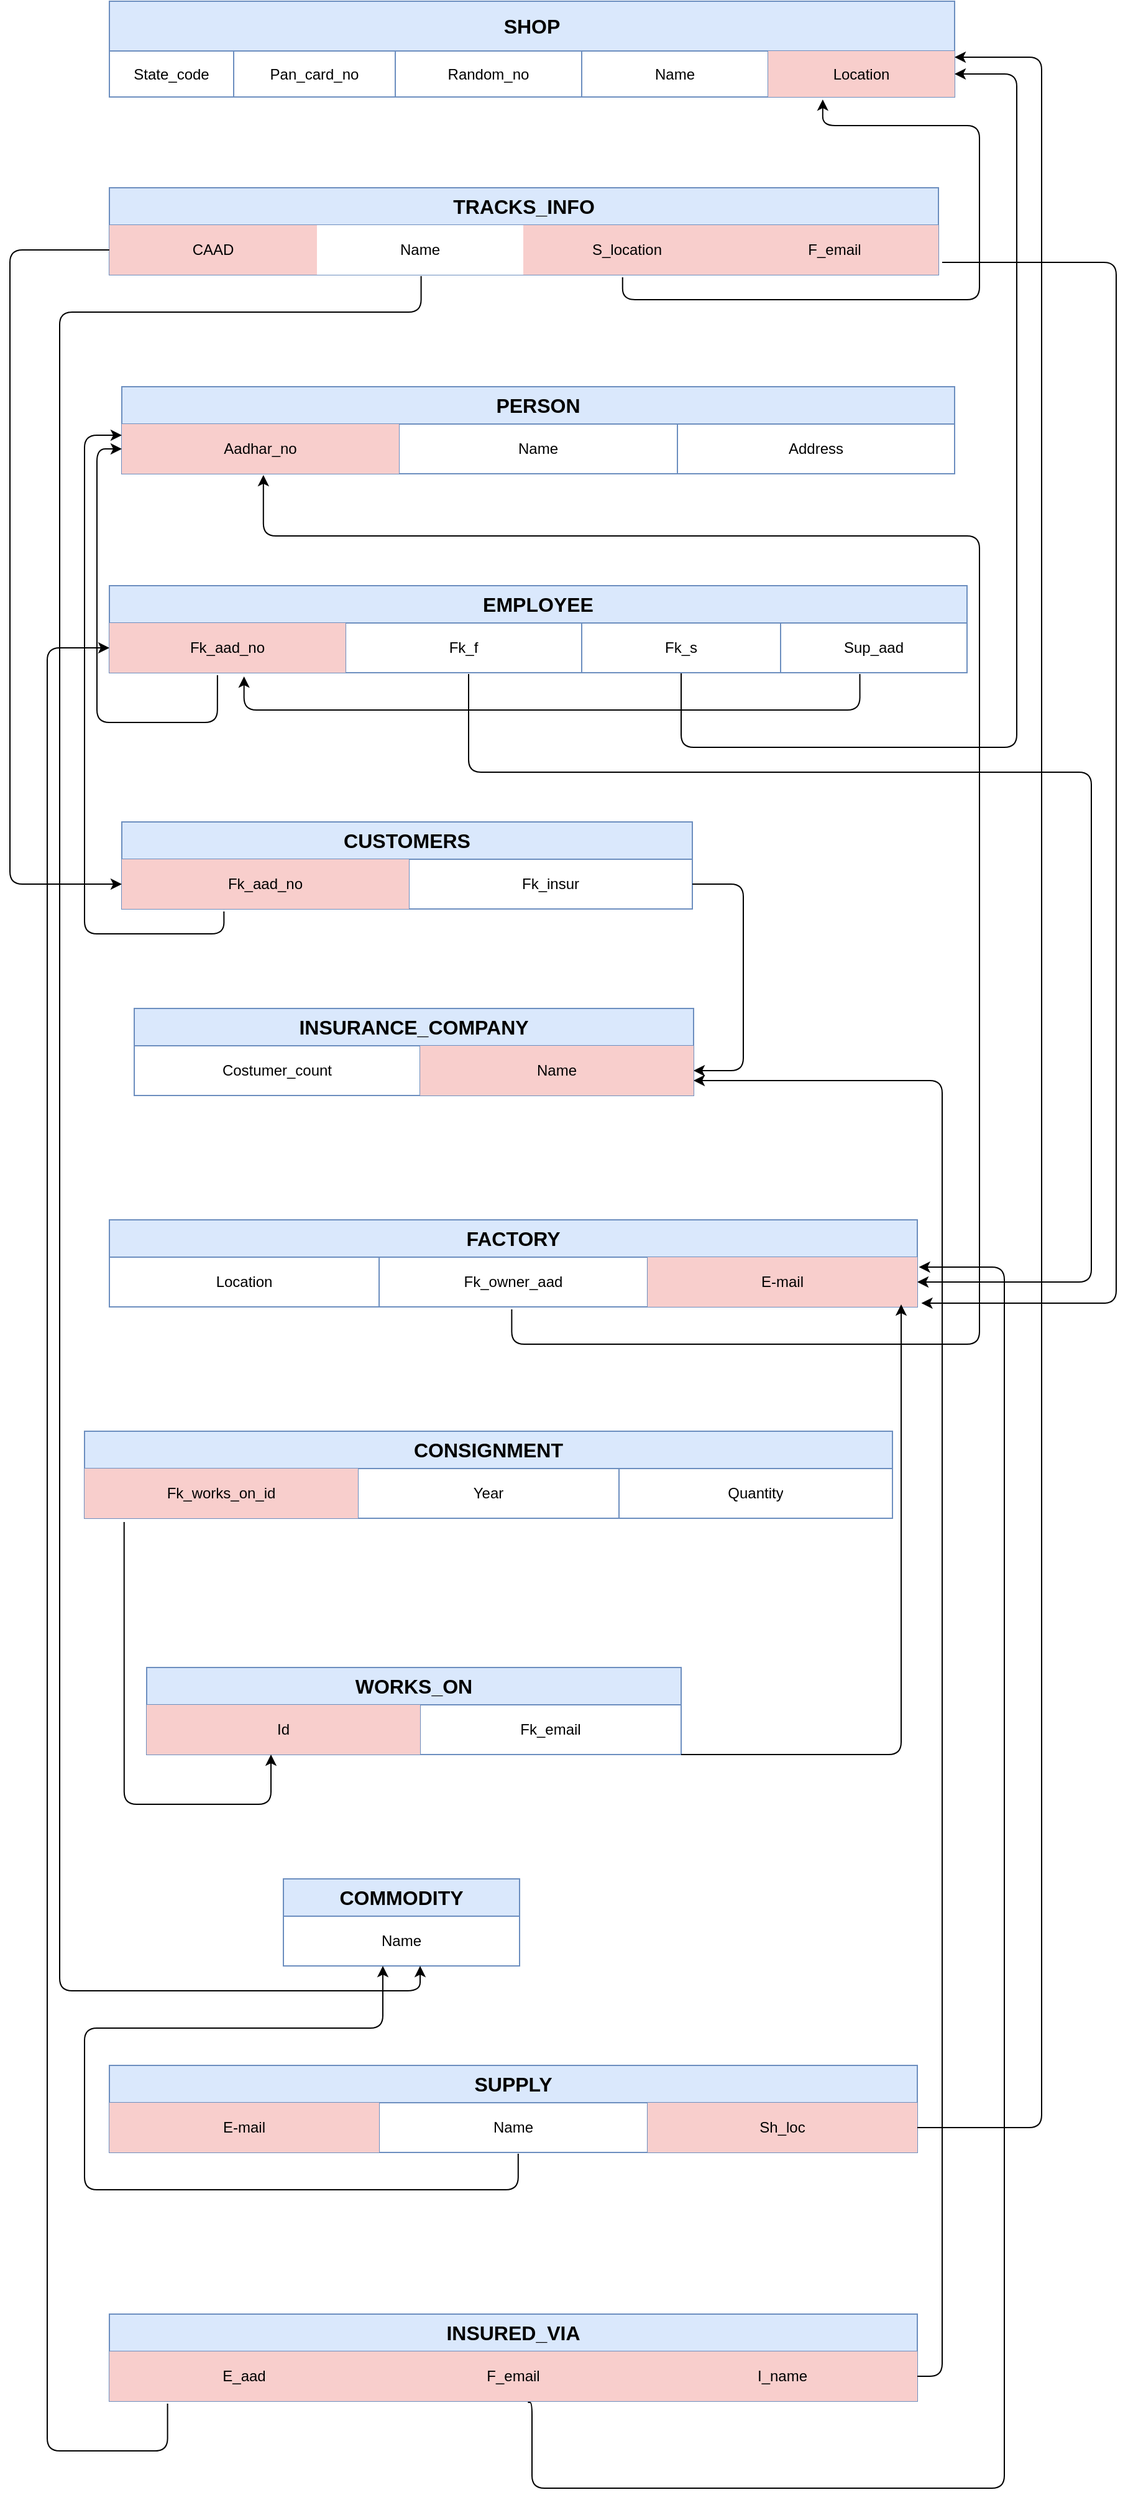 <mxfile version="13.7.2" type="github">
  <diagram id="4T8pWzmSjZRxrowc12v0" name="Page-1">
    <mxGraphModel dx="2572" dy="774" grid="1" gridSize="10" guides="0" tooltips="1" connect="1" arrows="1" fold="1" page="1" pageScale="1" pageWidth="1169" pageHeight="1654" math="0" shadow="0">
      <root>
        <mxCell id="0" />
        <mxCell id="1" parent="0" />
        <mxCell id="xrA6xBDfba17gvvvKiil-1" value="SHOP" style="shape=table;html=1;whiteSpace=wrap;startSize=40;container=1;collapsible=0;childLayout=tableLayout;fontStyle=1;align=center;fixedRows=0;fillColor=#dae8fc;strokeColor=#6c8ebf;fontSize=16;" parent="1" vertex="1">
          <mxGeometry x="30" y="30" width="680" height="77" as="geometry" />
        </mxCell>
        <mxCell id="xrA6xBDfba17gvvvKiil-2" value="" style="shape=partialRectangle;html=1;whiteSpace=wrap;collapsible=0;dropTarget=0;pointerEvents=0;fillColor=none;top=0;left=0;bottom=0;right=0;points=[[0,0.5],[1,0.5]];portConstraint=eastwest;fontSize=14;" parent="xrA6xBDfba17gvvvKiil-1" vertex="1">
          <mxGeometry y="40" width="680" height="37" as="geometry" />
        </mxCell>
        <mxCell id="xrA6xBDfba17gvvvKiil-3" value="State_code" style="shape=partialRectangle;html=1;whiteSpace=wrap;connectable=0;fillColor=none;top=0;left=0;bottom=0;right=0;overflow=hidden;fontSize=12;" parent="xrA6xBDfba17gvvvKiil-2" vertex="1">
          <mxGeometry width="100" height="37" as="geometry" />
        </mxCell>
        <mxCell id="xrA6xBDfba17gvvvKiil-4" value="Pan_card_no" style="shape=partialRectangle;html=1;whiteSpace=wrap;connectable=0;fillColor=none;top=0;left=0;bottom=0;right=0;overflow=hidden;" parent="xrA6xBDfba17gvvvKiil-2" vertex="1">
          <mxGeometry x="100" width="130" height="37" as="geometry" />
        </mxCell>
        <mxCell id="xrA6xBDfba17gvvvKiil-5" value="Random_no" style="shape=partialRectangle;html=1;whiteSpace=wrap;connectable=0;fillColor=none;top=0;left=0;bottom=0;right=0;overflow=hidden;" parent="xrA6xBDfba17gvvvKiil-2" vertex="1">
          <mxGeometry x="230" width="150" height="37" as="geometry" />
        </mxCell>
        <mxCell id="xrA6xBDfba17gvvvKiil-15" value="Name" style="shape=partialRectangle;html=1;whiteSpace=wrap;connectable=0;fillColor=none;top=0;left=0;bottom=0;right=0;overflow=hidden;" parent="xrA6xBDfba17gvvvKiil-2" vertex="1">
          <mxGeometry x="380" width="150" height="37" as="geometry" />
        </mxCell>
        <mxCell id="xrA6xBDfba17gvvvKiil-18" value="Location" style="shape=partialRectangle;html=1;whiteSpace=wrap;connectable=0;fillColor=#f8cecc;top=0;left=0;bottom=0;right=0;overflow=hidden;strokeColor=#b85450;" parent="xrA6xBDfba17gvvvKiil-2" vertex="1">
          <mxGeometry x="530" width="150" height="37" as="geometry" />
        </mxCell>
        <mxCell id="xrA6xBDfba17gvvvKiil-21" value="TRACKS_INFO" style="shape=table;html=1;whiteSpace=wrap;startSize=30;container=1;collapsible=0;childLayout=tableLayout;fontStyle=1;align=center;strokeColor=#6c8ebf;fillColor=#dae8fc;fontSize=16;" parent="1" vertex="1">
          <mxGeometry x="30" y="180" width="667" height="70" as="geometry" />
        </mxCell>
        <mxCell id="xrA6xBDfba17gvvvKiil-22" value="" style="shape=partialRectangle;html=1;whiteSpace=wrap;collapsible=0;dropTarget=0;pointerEvents=0;fillColor=none;top=0;left=0;bottom=0;right=0;points=[[0,0.5],[1,0.5]];portConstraint=eastwest;" parent="xrA6xBDfba17gvvvKiil-21" vertex="1">
          <mxGeometry y="30" width="667" height="40" as="geometry" />
        </mxCell>
        <mxCell id="xrA6xBDfba17gvvvKiil-23" value="CAAD" style="shape=partialRectangle;html=1;whiteSpace=wrap;connectable=0;fillColor=#f8cecc;top=0;left=0;bottom=0;right=0;overflow=hidden;strokeColor=#b85450;" parent="xrA6xBDfba17gvvvKiil-22" vertex="1">
          <mxGeometry width="167" height="40" as="geometry" />
        </mxCell>
        <mxCell id="xrA6xBDfba17gvvvKiil-24" value="Name" style="shape=partialRectangle;html=1;whiteSpace=wrap;connectable=0;top=0;left=0;bottom=0;right=0;overflow=hidden;" parent="xrA6xBDfba17gvvvKiil-22" vertex="1">
          <mxGeometry x="167" width="166" height="40" as="geometry" />
        </mxCell>
        <mxCell id="xrA6xBDfba17gvvvKiil-25" value="S_location" style="shape=partialRectangle;html=1;whiteSpace=wrap;connectable=0;fillColor=#f8cecc;top=0;left=0;bottom=0;right=0;overflow=hidden;strokeColor=#b85450;" parent="xrA6xBDfba17gvvvKiil-22" vertex="1">
          <mxGeometry x="333" width="167" height="40" as="geometry" />
        </mxCell>
        <mxCell id="xrA6xBDfba17gvvvKiil-34" value="F_email" style="shape=partialRectangle;html=1;whiteSpace=wrap;connectable=0;fillColor=#f8cecc;top=0;left=0;bottom=0;right=0;overflow=hidden;strokeColor=#b85450;" parent="xrA6xBDfba17gvvvKiil-22" vertex="1">
          <mxGeometry x="500" width="167" height="40" as="geometry" />
        </mxCell>
        <mxCell id="xrA6xBDfba17gvvvKiil-35" value="PERSON" style="shape=table;html=1;whiteSpace=wrap;startSize=30;container=1;collapsible=0;childLayout=tableLayout;fontStyle=1;align=center;strokeColor=#6c8ebf;fillColor=#dae8fc;fontSize=16;" parent="1" vertex="1">
          <mxGeometry x="40" y="340" width="670" height="70" as="geometry" />
        </mxCell>
        <mxCell id="xrA6xBDfba17gvvvKiil-36" value="" style="shape=partialRectangle;html=1;whiteSpace=wrap;collapsible=0;dropTarget=0;pointerEvents=0;fillColor=none;top=0;left=0;bottom=0;right=0;points=[[0,0.5],[1,0.5]];portConstraint=eastwest;" parent="xrA6xBDfba17gvvvKiil-35" vertex="1">
          <mxGeometry y="30" width="670" height="40" as="geometry" />
        </mxCell>
        <mxCell id="xrA6xBDfba17gvvvKiil-37" value="Aadhar_no" style="shape=partialRectangle;html=1;whiteSpace=wrap;connectable=0;fillColor=#f8cecc;top=0;left=0;bottom=0;right=0;overflow=hidden;strokeColor=#b85450;" parent="xrA6xBDfba17gvvvKiil-36" vertex="1">
          <mxGeometry width="223" height="40" as="geometry" />
        </mxCell>
        <mxCell id="xrA6xBDfba17gvvvKiil-38" value="Name" style="shape=partialRectangle;html=1;whiteSpace=wrap;connectable=0;fillColor=none;top=0;left=0;bottom=0;right=0;overflow=hidden;" parent="xrA6xBDfba17gvvvKiil-36" vertex="1">
          <mxGeometry x="223" width="224" height="40" as="geometry" />
        </mxCell>
        <mxCell id="xrA6xBDfba17gvvvKiil-39" value="Address" style="shape=partialRectangle;html=1;whiteSpace=wrap;connectable=0;fillColor=none;top=0;left=0;bottom=0;right=0;overflow=hidden;" parent="xrA6xBDfba17gvvvKiil-36" vertex="1">
          <mxGeometry x="447" width="223" height="40" as="geometry" />
        </mxCell>
        <mxCell id="xrA6xBDfba17gvvvKiil-75" value="CUSTOMERS" style="shape=table;html=1;whiteSpace=wrap;startSize=30;container=1;collapsible=0;childLayout=tableLayout;fontStyle=1;align=center;strokeColor=#6c8ebf;fillColor=#dae8fc;fontSize=16;" parent="1" vertex="1">
          <mxGeometry x="40" y="690" width="459" height="70" as="geometry" />
        </mxCell>
        <mxCell id="xrA6xBDfba17gvvvKiil-76" value="" style="shape=partialRectangle;html=1;whiteSpace=wrap;collapsible=0;dropTarget=0;pointerEvents=0;fillColor=none;top=0;left=0;bottom=0;right=0;points=[[0,0.5],[1,0.5]];portConstraint=eastwest;" parent="xrA6xBDfba17gvvvKiil-75" vertex="1">
          <mxGeometry y="30" width="459" height="40" as="geometry" />
        </mxCell>
        <mxCell id="xrA6xBDfba17gvvvKiil-77" value="Fk_aad_no" style="shape=partialRectangle;html=1;whiteSpace=wrap;connectable=0;fillColor=#f8cecc;top=0;left=0;bottom=0;right=0;overflow=hidden;strokeColor=#b85450;" parent="xrA6xBDfba17gvvvKiil-76" vertex="1">
          <mxGeometry width="231" height="40" as="geometry" />
        </mxCell>
        <mxCell id="xrA6xBDfba17gvvvKiil-78" value="Fk_insur" style="shape=partialRectangle;html=1;whiteSpace=wrap;connectable=0;fillColor=none;top=0;left=0;bottom=0;right=0;overflow=hidden;" parent="xrA6xBDfba17gvvvKiil-76" vertex="1">
          <mxGeometry x="231" width="228" height="40" as="geometry" />
        </mxCell>
        <mxCell id="xrA6xBDfba17gvvvKiil-88" value="INSURANCE_COMPANY" style="shape=table;html=1;whiteSpace=wrap;startSize=30;container=1;collapsible=0;childLayout=tableLayout;fontStyle=1;align=center;strokeColor=#6c8ebf;fillColor=#dae8fc;fontSize=16;" parent="1" vertex="1">
          <mxGeometry x="50" y="840" width="450" height="70" as="geometry" />
        </mxCell>
        <mxCell id="xrA6xBDfba17gvvvKiil-89" value="" style="shape=partialRectangle;html=1;whiteSpace=wrap;collapsible=0;dropTarget=0;pointerEvents=0;fillColor=none;top=0;left=0;bottom=0;right=0;points=[[0,0.5],[1,0.5]];portConstraint=eastwest;" parent="xrA6xBDfba17gvvvKiil-88" vertex="1">
          <mxGeometry y="30" width="450" height="40" as="geometry" />
        </mxCell>
        <mxCell id="xrA6xBDfba17gvvvKiil-90" value="Costumer_count" style="shape=partialRectangle;html=1;whiteSpace=wrap;connectable=0;fillColor=none;top=0;left=0;bottom=0;right=0;overflow=hidden;" parent="xrA6xBDfba17gvvvKiil-89" vertex="1">
          <mxGeometry width="230" height="40" as="geometry" />
        </mxCell>
        <mxCell id="xrA6xBDfba17gvvvKiil-91" value="Name" style="shape=partialRectangle;html=1;whiteSpace=wrap;connectable=0;fillColor=#f8cecc;top=0;left=0;bottom=0;right=0;overflow=hidden;strokeColor=#b85450;" parent="xrA6xBDfba17gvvvKiil-89" vertex="1">
          <mxGeometry x="230" width="220" height="40" as="geometry" />
        </mxCell>
        <mxCell id="xrA6xBDfba17gvvvKiil-174" value="" style="edgeStyle=segmentEdgeStyle;endArrow=classic;html=1;fontSize=16;exitX=0.619;exitY=1.05;exitDx=0;exitDy=0;exitPerimeter=0;entryX=0.844;entryY=1.054;entryDx=0;entryDy=0;entryPerimeter=0;" parent="1" source="xrA6xBDfba17gvvvKiil-22" target="xrA6xBDfba17gvvvKiil-2" edge="1">
          <mxGeometry width="50" height="50" relative="1" as="geometry">
            <mxPoint x="450" y="290" as="sourcePoint" />
            <mxPoint x="640" y="130" as="targetPoint" />
            <Array as="points">
              <mxPoint x="443" y="270" />
              <mxPoint x="730" y="270" />
              <mxPoint x="730" y="130" />
              <mxPoint x="604" y="130" />
            </Array>
          </mxGeometry>
        </mxCell>
        <mxCell id="xrA6xBDfba17gvvvKiil-175" value="" style="edgeStyle=segmentEdgeStyle;endArrow=classic;html=1;fontSize=16;entryX=1;entryY=0.5;entryDx=0;entryDy=0;" parent="1" source="xrA6xBDfba17gvvvKiil-49" target="xrA6xBDfba17gvvvKiil-2" edge="1">
          <mxGeometry width="50" height="50" relative="1" as="geometry">
            <mxPoint x="490" y="560" as="sourcePoint" />
            <mxPoint x="760" y="510" as="targetPoint" />
            <Array as="points">
              <mxPoint x="490" y="630" />
              <mxPoint x="760" y="630" />
              <mxPoint x="760" y="89" />
            </Array>
          </mxGeometry>
        </mxCell>
        <mxCell id="xrA6xBDfba17gvvvKiil-101" value="FACTORY" style="shape=table;html=1;whiteSpace=wrap;startSize=30;container=1;collapsible=0;childLayout=tableLayout;fontStyle=1;align=center;strokeColor=#6c8ebf;fillColor=#dae8fc;fontSize=16;" parent="1" vertex="1">
          <mxGeometry x="30" y="1010" width="650" height="70" as="geometry" />
        </mxCell>
        <mxCell id="xrA6xBDfba17gvvvKiil-102" value="" style="shape=partialRectangle;html=1;whiteSpace=wrap;collapsible=0;dropTarget=0;pointerEvents=0;fillColor=none;top=0;left=0;bottom=0;right=0;points=[[0,0.5],[1,0.5]];portConstraint=eastwest;" parent="xrA6xBDfba17gvvvKiil-101" vertex="1">
          <mxGeometry y="30" width="650" height="40" as="geometry" />
        </mxCell>
        <mxCell id="xrA6xBDfba17gvvvKiil-103" value="Location" style="shape=partialRectangle;html=1;whiteSpace=wrap;connectable=0;fillColor=none;top=0;left=0;bottom=0;right=0;overflow=hidden;" parent="xrA6xBDfba17gvvvKiil-102" vertex="1">
          <mxGeometry width="217" height="40" as="geometry" />
        </mxCell>
        <mxCell id="xrA6xBDfba17gvvvKiil-104" value="Fk_owner_aad" style="shape=partialRectangle;html=1;whiteSpace=wrap;connectable=0;fillColor=none;top=0;left=0;bottom=0;right=0;overflow=hidden;" parent="xrA6xBDfba17gvvvKiil-102" vertex="1">
          <mxGeometry x="217" width="216" height="40" as="geometry" />
        </mxCell>
        <mxCell id="xrA6xBDfba17gvvvKiil-105" value="E-mail" style="shape=partialRectangle;html=1;whiteSpace=wrap;connectable=0;fillColor=#f8cecc;top=0;left=0;bottom=0;right=0;overflow=hidden;strokeColor=#b85450;" parent="xrA6xBDfba17gvvvKiil-102" vertex="1">
          <mxGeometry x="433" width="217" height="40" as="geometry" />
        </mxCell>
        <mxCell id="xrA6xBDfba17gvvvKiil-48" value="EMPLOYEE" style="shape=table;html=1;whiteSpace=wrap;startSize=30;container=1;collapsible=0;childLayout=tableLayout;fontStyle=1;align=center;strokeColor=#6c8ebf;fillColor=#dae8fc;fontSize=16;" parent="1" vertex="1">
          <mxGeometry x="30" y="500" width="690" height="70" as="geometry" />
        </mxCell>
        <mxCell id="xrA6xBDfba17gvvvKiil-49" value="" style="shape=partialRectangle;html=1;whiteSpace=wrap;collapsible=0;dropTarget=0;pointerEvents=0;fillColor=none;top=0;left=0;bottom=0;right=0;points=[[0,0.5],[1,0.5]];portConstraint=eastwest;" parent="xrA6xBDfba17gvvvKiil-48" vertex="1">
          <mxGeometry y="30" width="690" height="40" as="geometry" />
        </mxCell>
        <mxCell id="xrA6xBDfba17gvvvKiil-50" value="Fk_aad_no" style="shape=partialRectangle;html=1;whiteSpace=wrap;connectable=0;fillColor=#f8cecc;top=0;left=0;bottom=0;right=0;overflow=hidden;strokeColor=#b85450;" parent="xrA6xBDfba17gvvvKiil-49" vertex="1">
          <mxGeometry width="190" height="40" as="geometry" />
        </mxCell>
        <mxCell id="xrA6xBDfba17gvvvKiil-51" value="Fk_f" style="shape=partialRectangle;html=1;whiteSpace=wrap;connectable=0;fillColor=none;top=0;left=0;bottom=0;right=0;overflow=hidden;" parent="xrA6xBDfba17gvvvKiil-49" vertex="1">
          <mxGeometry x="190" width="190" height="40" as="geometry" />
        </mxCell>
        <mxCell id="xrA6xBDfba17gvvvKiil-52" value="Fk_s" style="shape=partialRectangle;html=1;whiteSpace=wrap;connectable=0;fillColor=none;top=0;left=0;bottom=0;right=0;overflow=hidden;" parent="xrA6xBDfba17gvvvKiil-49" vertex="1">
          <mxGeometry x="380" width="160" height="40" as="geometry" />
        </mxCell>
        <mxCell id="xrA6xBDfba17gvvvKiil-61" value="Sup_aad" style="shape=partialRectangle;html=1;whiteSpace=wrap;connectable=0;fillColor=none;top=0;left=0;bottom=0;right=0;overflow=hidden;" parent="xrA6xBDfba17gvvvKiil-49" vertex="1">
          <mxGeometry x="540" width="150" height="40" as="geometry" />
        </mxCell>
        <mxCell id="xrA6xBDfba17gvvvKiil-180" value="" style="edgeStyle=segmentEdgeStyle;endArrow=classic;html=1;fontSize=16;exitX=0.875;exitY=1.025;exitDx=0;exitDy=0;exitPerimeter=0;entryX=0.157;entryY=1.075;entryDx=0;entryDy=0;entryPerimeter=0;" parent="xrA6xBDfba17gvvvKiil-48" source="xrA6xBDfba17gvvvKiil-49" target="xrA6xBDfba17gvvvKiil-49" edge="1">
          <mxGeometry width="50" height="50" relative="1" as="geometry">
            <mxPoint x="600" y="120" as="sourcePoint" />
            <mxPoint x="110" y="80" as="targetPoint" />
            <Array as="points">
              <mxPoint x="380" y="100" />
              <mxPoint x="604" y="100" />
            </Array>
          </mxGeometry>
        </mxCell>
        <mxCell id="xrA6xBDfba17gvvvKiil-166" value="INSURED_VIA" style="shape=table;html=1;whiteSpace=wrap;startSize=30;container=1;collapsible=0;childLayout=tableLayout;fontStyle=1;align=center;strokeColor=#6c8ebf;fillColor=#dae8fc;fontSize=16;" parent="1" vertex="1">
          <mxGeometry x="30" y="1890" width="650" height="70" as="geometry" />
        </mxCell>
        <mxCell id="xrA6xBDfba17gvvvKiil-167" value="" style="shape=partialRectangle;html=1;whiteSpace=wrap;collapsible=0;dropTarget=0;pointerEvents=0;fillColor=none;top=0;left=0;bottom=0;right=0;points=[[0,0.5],[1,0.5]];portConstraint=eastwest;" parent="xrA6xBDfba17gvvvKiil-166" vertex="1">
          <mxGeometry y="30" width="650" height="40" as="geometry" />
        </mxCell>
        <mxCell id="xrA6xBDfba17gvvvKiil-168" value="E_aad" style="shape=partialRectangle;html=1;whiteSpace=wrap;connectable=0;fillColor=#f8cecc;top=0;left=0;bottom=0;right=0;overflow=hidden;strokeColor=#b85450;" parent="xrA6xBDfba17gvvvKiil-167" vertex="1">
          <mxGeometry width="217" height="40" as="geometry" />
        </mxCell>
        <mxCell id="xrA6xBDfba17gvvvKiil-169" value="F_email" style="shape=partialRectangle;html=1;whiteSpace=wrap;connectable=0;fillColor=#f8cecc;top=0;left=0;bottom=0;right=0;overflow=hidden;strokeColor=#b85450;" parent="xrA6xBDfba17gvvvKiil-167" vertex="1">
          <mxGeometry x="217" width="216" height="40" as="geometry" />
        </mxCell>
        <mxCell id="xrA6xBDfba17gvvvKiil-170" value="I_name" style="shape=partialRectangle;html=1;whiteSpace=wrap;connectable=0;fillColor=#f8cecc;top=0;left=0;bottom=0;right=0;overflow=hidden;strokeColor=#b85450;" parent="xrA6xBDfba17gvvvKiil-167" vertex="1">
          <mxGeometry x="433" width="217" height="40" as="geometry" />
        </mxCell>
        <mxCell id="xrA6xBDfba17gvvvKiil-153" value="SUPPLY" style="shape=table;html=1;whiteSpace=wrap;startSize=30;container=1;collapsible=0;childLayout=tableLayout;fontStyle=1;align=center;strokeColor=#6c8ebf;fillColor=#dae8fc;fontSize=16;" parent="1" vertex="1">
          <mxGeometry x="30" y="1690" width="650" height="70" as="geometry" />
        </mxCell>
        <mxCell id="xrA6xBDfba17gvvvKiil-154" value="" style="shape=partialRectangle;html=1;whiteSpace=wrap;collapsible=0;dropTarget=0;pointerEvents=0;fillColor=none;top=0;left=0;bottom=0;right=0;points=[[0,0.5],[1,0.5]];portConstraint=eastwest;" parent="xrA6xBDfba17gvvvKiil-153" vertex="1">
          <mxGeometry y="30" width="650" height="40" as="geometry" />
        </mxCell>
        <mxCell id="xrA6xBDfba17gvvvKiil-155" value="E-mail" style="shape=partialRectangle;html=1;whiteSpace=wrap;connectable=0;fillColor=#f8cecc;top=0;left=0;bottom=0;right=0;overflow=hidden;strokeColor=#b85450;" parent="xrA6xBDfba17gvvvKiil-154" vertex="1">
          <mxGeometry width="217" height="40" as="geometry" />
        </mxCell>
        <mxCell id="xrA6xBDfba17gvvvKiil-156" value="Name" style="shape=partialRectangle;html=1;whiteSpace=wrap;connectable=0;fillColor=none;top=0;left=0;bottom=0;right=0;overflow=hidden;" parent="xrA6xBDfba17gvvvKiil-154" vertex="1">
          <mxGeometry x="217" width="216" height="40" as="geometry" />
        </mxCell>
        <mxCell id="xrA6xBDfba17gvvvKiil-157" value="Sh_loc" style="shape=partialRectangle;html=1;whiteSpace=wrap;connectable=0;fillColor=#f8cecc;top=0;left=0;bottom=0;right=0;overflow=hidden;strokeColor=#b85450;" parent="xrA6xBDfba17gvvvKiil-154" vertex="1">
          <mxGeometry x="433" width="217" height="40" as="geometry" />
        </mxCell>
        <mxCell id="xrA6xBDfba17gvvvKiil-114" value="CONSIGNMENT" style="shape=table;html=1;whiteSpace=wrap;startSize=30;container=1;collapsible=0;childLayout=tableLayout;fontStyle=1;align=center;strokeColor=#6c8ebf;fillColor=#dae8fc;fontSize=16;" parent="1" vertex="1">
          <mxGeometry x="10" y="1180" width="650" height="70" as="geometry" />
        </mxCell>
        <mxCell id="xrA6xBDfba17gvvvKiil-119" value="" style="shape=partialRectangle;html=1;whiteSpace=wrap;collapsible=0;dropTarget=0;pointerEvents=0;fillColor=none;top=0;left=0;bottom=0;right=0;points=[[0,0.5],[1,0.5]];portConstraint=eastwest;" parent="xrA6xBDfba17gvvvKiil-114" vertex="1">
          <mxGeometry y="30" width="650" height="40" as="geometry" />
        </mxCell>
        <mxCell id="xrA6xBDfba17gvvvKiil-120" value="Fk_works_on_id" style="shape=partialRectangle;html=1;whiteSpace=wrap;connectable=0;fillColor=#f8cecc;top=0;left=0;bottom=0;right=0;overflow=hidden;strokeColor=#b85450;" parent="xrA6xBDfba17gvvvKiil-119" vertex="1">
          <mxGeometry width="220" height="40" as="geometry" />
        </mxCell>
        <mxCell id="xrA6xBDfba17gvvvKiil-121" value="Year" style="shape=partialRectangle;html=1;whiteSpace=wrap;connectable=0;fillColor=none;top=0;left=0;bottom=0;right=0;overflow=hidden;" parent="xrA6xBDfba17gvvvKiil-119" vertex="1">
          <mxGeometry x="220" width="210" height="40" as="geometry" />
        </mxCell>
        <mxCell id="xrA6xBDfba17gvvvKiil-122" value="Quantity" style="shape=partialRectangle;html=1;whiteSpace=wrap;connectable=0;fillColor=none;top=0;left=0;bottom=0;right=0;overflow=hidden;" parent="xrA6xBDfba17gvvvKiil-119" vertex="1">
          <mxGeometry x="430" width="220" height="40" as="geometry" />
        </mxCell>
        <mxCell id="xrA6xBDfba17gvvvKiil-127" value="WORKS_ON" style="shape=table;html=1;whiteSpace=wrap;startSize=30;container=1;collapsible=0;childLayout=tableLayout;fontStyle=1;align=center;strokeColor=#6c8ebf;fillColor=#dae8fc;fontSize=16;" parent="1" vertex="1">
          <mxGeometry x="60" y="1370" width="430" height="70" as="geometry" />
        </mxCell>
        <mxCell id="xrA6xBDfba17gvvvKiil-128" value="" style="shape=partialRectangle;html=1;whiteSpace=wrap;collapsible=0;dropTarget=0;pointerEvents=0;fillColor=none;top=0;left=0;bottom=0;right=0;points=[[0,0.5],[1,0.5]];portConstraint=eastwest;" parent="xrA6xBDfba17gvvvKiil-127" vertex="1">
          <mxGeometry y="30" width="430" height="40" as="geometry" />
        </mxCell>
        <mxCell id="xrA6xBDfba17gvvvKiil-129" value="Id" style="shape=partialRectangle;html=1;whiteSpace=wrap;connectable=0;fillColor=#f8cecc;top=0;left=0;bottom=0;right=0;overflow=hidden;strokeColor=#b85450;" parent="xrA6xBDfba17gvvvKiil-128" vertex="1">
          <mxGeometry width="220" height="40" as="geometry" />
        </mxCell>
        <mxCell id="xrA6xBDfba17gvvvKiil-130" value="Fk_email" style="shape=partialRectangle;html=1;whiteSpace=wrap;connectable=0;fillColor=none;top=0;left=0;bottom=0;right=0;overflow=hidden;" parent="xrA6xBDfba17gvvvKiil-128" vertex="1">
          <mxGeometry x="220" width="210" height="40" as="geometry" />
        </mxCell>
        <mxCell id="xrA6xBDfba17gvvvKiil-140" value="COMMODITY" style="shape=table;html=1;whiteSpace=wrap;startSize=30;container=1;collapsible=0;childLayout=tableLayout;fontStyle=1;align=center;strokeColor=#6c8ebf;fillColor=#dae8fc;fontSize=16;" parent="1" vertex="1">
          <mxGeometry x="170" y="1540" width="190" height="70" as="geometry" />
        </mxCell>
        <mxCell id="xrA6xBDfba17gvvvKiil-141" value="" style="shape=partialRectangle;html=1;whiteSpace=wrap;collapsible=0;dropTarget=0;pointerEvents=0;fillColor=none;top=0;left=0;bottom=0;right=0;points=[[0,0.5],[1,0.5]];portConstraint=eastwest;" parent="xrA6xBDfba17gvvvKiil-140" vertex="1">
          <mxGeometry y="30" width="190" height="40" as="geometry" />
        </mxCell>
        <mxCell id="xrA6xBDfba17gvvvKiil-142" value="Name" style="shape=partialRectangle;html=1;whiteSpace=wrap;connectable=0;fillColor=none;top=0;left=0;bottom=0;right=0;overflow=hidden;" parent="xrA6xBDfba17gvvvKiil-141" vertex="1">
          <mxGeometry width="190" height="40" as="geometry" />
        </mxCell>
        <mxCell id="xrA6xBDfba17gvvvKiil-176" value="" style="edgeStyle=segmentEdgeStyle;endArrow=classic;html=1;fontSize=16;exitX=1;exitY=0.5;exitDx=0;exitDy=0;entryX=1;entryY=0.135;entryDx=0;entryDy=0;entryPerimeter=0;" parent="1" source="xrA6xBDfba17gvvvKiil-154" target="xrA6xBDfba17gvvvKiil-2" edge="1">
          <mxGeometry width="50" height="50" relative="1" as="geometry">
            <mxPoint x="690" y="1750" as="sourcePoint" />
            <mxPoint x="780" y="78" as="targetPoint" />
            <Array as="points">
              <mxPoint x="780" y="1740" />
              <mxPoint x="780" y="75" />
            </Array>
          </mxGeometry>
        </mxCell>
        <mxCell id="xrA6xBDfba17gvvvKiil-177" value="" style="edgeStyle=segmentEdgeStyle;endArrow=classic;html=1;fontSize=16;exitX=0.126;exitY=1.05;exitDx=0;exitDy=0;exitPerimeter=0;entryX=0;entryY=0.5;entryDx=0;entryDy=0;" parent="1" source="xrA6xBDfba17gvvvKiil-49" target="xrA6xBDfba17gvvvKiil-36" edge="1">
          <mxGeometry width="50" height="50" relative="1" as="geometry">
            <mxPoint x="120" y="610" as="sourcePoint" />
            <mxPoint x="20" y="390" as="targetPoint" />
            <Array as="points">
              <mxPoint x="117" y="610" />
              <mxPoint x="20" y="610" />
              <mxPoint x="20" y="390" />
            </Array>
          </mxGeometry>
        </mxCell>
        <mxCell id="xrA6xBDfba17gvvvKiil-178" value="" style="edgeStyle=segmentEdgeStyle;endArrow=classic;html=1;fontSize=16;exitX=0.179;exitY=1.05;exitDx=0;exitDy=0;exitPerimeter=0;entryX=0;entryY=0.225;entryDx=0;entryDy=0;entryPerimeter=0;" parent="1" source="xrA6xBDfba17gvvvKiil-76" target="xrA6xBDfba17gvvvKiil-36" edge="1">
          <mxGeometry width="50" height="50" relative="1" as="geometry">
            <mxPoint x="120" y="820" as="sourcePoint" />
            <mxPoint x="10" y="380" as="targetPoint" />
            <Array as="points">
              <mxPoint x="122" y="780" />
              <mxPoint x="10" y="780" />
              <mxPoint x="10" y="379" />
            </Array>
          </mxGeometry>
        </mxCell>
        <mxCell id="xrA6xBDfba17gvvvKiil-179" value="" style="edgeStyle=segmentEdgeStyle;endArrow=classic;html=1;fontSize=16;exitX=0.498;exitY=1.05;exitDx=0;exitDy=0;exitPerimeter=0;entryX=0.17;entryY=1.025;entryDx=0;entryDy=0;entryPerimeter=0;" parent="1" source="xrA6xBDfba17gvvvKiil-102" target="xrA6xBDfba17gvvvKiil-36" edge="1">
          <mxGeometry width="50" height="50" relative="1" as="geometry">
            <mxPoint x="360" y="1150" as="sourcePoint" />
            <mxPoint x="150" y="460" as="targetPoint" />
            <Array as="points">
              <mxPoint x="354" y="1110" />
              <mxPoint x="730" y="1110" />
              <mxPoint x="730" y="460" />
              <mxPoint x="154" y="460" />
            </Array>
          </mxGeometry>
        </mxCell>
        <mxCell id="xrA6xBDfba17gvvvKiil-181" value="" style="edgeStyle=segmentEdgeStyle;endArrow=classic;html=1;fontSize=16;exitX=0.072;exitY=1.05;exitDx=0;exitDy=0;exitPerimeter=0;entryX=0;entryY=0.5;entryDx=0;entryDy=0;" parent="1" source="xrA6xBDfba17gvvvKiil-167" target="xrA6xBDfba17gvvvKiil-49" edge="1">
          <mxGeometry width="50" height="50" relative="1" as="geometry">
            <mxPoint x="70" y="2020" as="sourcePoint" />
            <mxPoint x="-20" y="540" as="targetPoint" />
            <Array as="points">
              <mxPoint x="77" y="2000" />
              <mxPoint x="-20" y="2000" />
              <mxPoint x="-20" y="550" />
            </Array>
          </mxGeometry>
        </mxCell>
        <mxCell id="xrA6xBDfba17gvvvKiil-182" value="" style="edgeStyle=segmentEdgeStyle;endArrow=classic;html=1;fontSize=16;exitX=0;exitY=0.5;exitDx=0;exitDy=0;entryX=0;entryY=0.5;entryDx=0;entryDy=0;" parent="1" source="xrA6xBDfba17gvvvKiil-22" target="xrA6xBDfba17gvvvKiil-76" edge="1">
          <mxGeometry width="50" height="50" relative="1" as="geometry">
            <mxPoint x="-40" y="230" as="sourcePoint" />
            <mxPoint x="-50" y="748" as="targetPoint" />
            <Array as="points">
              <mxPoint x="-50" y="230" />
              <mxPoint x="-50" y="740" />
            </Array>
          </mxGeometry>
        </mxCell>
        <mxCell id="xrA6xBDfba17gvvvKiil-183" value="" style="edgeStyle=segmentEdgeStyle;endArrow=classic;html=1;fontSize=16;exitX=1;exitY=0.5;exitDx=0;exitDy=0;entryX=1;entryY=0.5;entryDx=0;entryDy=0;" parent="1" source="xrA6xBDfba17gvvvKiil-76" target="xrA6xBDfba17gvvvKiil-89" edge="1">
          <mxGeometry width="50" height="50" relative="1" as="geometry">
            <mxPoint x="530" y="790" as="sourcePoint" />
            <mxPoint x="540" y="900" as="targetPoint" />
            <Array as="points">
              <mxPoint x="540" y="740" />
              <mxPoint x="540" y="890" />
            </Array>
          </mxGeometry>
        </mxCell>
        <mxCell id="xrA6xBDfba17gvvvKiil-184" value="" style="edgeStyle=segmentEdgeStyle;endArrow=classic;html=1;fontSize=16;exitX=1;exitY=0.5;exitDx=0;exitDy=0;" parent="1" source="xrA6xBDfba17gvvvKiil-167" edge="1">
          <mxGeometry width="50" height="50" relative="1" as="geometry">
            <mxPoint x="700" y="1970" as="sourcePoint" />
            <mxPoint x="500" y="898" as="targetPoint" />
            <Array as="points">
              <mxPoint x="700" y="1940" />
              <mxPoint x="700" y="898" />
            </Array>
          </mxGeometry>
        </mxCell>
        <mxCell id="spciMXDjS0xDdZCrkoL5-3" value="" style="edgeStyle=segmentEdgeStyle;endArrow=classic;html=1;" edge="1" parent="1" target="xrA6xBDfba17gvvvKiil-102">
          <mxGeometry width="50" height="50" relative="1" as="geometry">
            <mxPoint x="319" y="571" as="sourcePoint" />
            <mxPoint x="820" y="900" as="targetPoint" />
            <Array as="points">
              <mxPoint x="319" y="650" />
              <mxPoint x="820" y="650" />
              <mxPoint x="820" y="1060" />
            </Array>
          </mxGeometry>
        </mxCell>
        <mxCell id="spciMXDjS0xDdZCrkoL5-4" value="" style="edgeStyle=segmentEdgeStyle;endArrow=classic;html=1;entryX=1.005;entryY=0.925;entryDx=0;entryDy=0;entryPerimeter=0;" edge="1" parent="1" target="xrA6xBDfba17gvvvKiil-102">
          <mxGeometry width="50" height="50" relative="1" as="geometry">
            <mxPoint x="700" y="240" as="sourcePoint" />
            <mxPoint x="840" y="1080" as="targetPoint" />
            <Array as="points">
              <mxPoint x="840" y="240" />
              <mxPoint x="840" y="1077" />
            </Array>
          </mxGeometry>
        </mxCell>
        <mxCell id="spciMXDjS0xDdZCrkoL5-5" value="" style="edgeStyle=segmentEdgeStyle;endArrow=classic;html=1;entryX=0.98;entryY=0.95;entryDx=0;entryDy=0;entryPerimeter=0;" edge="1" parent="1" target="xrA6xBDfba17gvvvKiil-102">
          <mxGeometry width="50" height="50" relative="1" as="geometry">
            <mxPoint x="490" y="1440" as="sourcePoint" />
            <mxPoint x="540" y="1390" as="targetPoint" />
          </mxGeometry>
        </mxCell>
        <mxCell id="spciMXDjS0xDdZCrkoL5-6" value="" style="edgeStyle=segmentEdgeStyle;endArrow=classic;html=1;exitX=0.518;exitY=1.025;exitDx=0;exitDy=0;exitPerimeter=0;entryX=1.002;entryY=0.2;entryDx=0;entryDy=0;entryPerimeter=0;" edge="1" parent="1" source="xrA6xBDfba17gvvvKiil-167" target="xrA6xBDfba17gvvvKiil-102">
          <mxGeometry width="50" height="50" relative="1" as="geometry">
            <mxPoint x="370" y="2010" as="sourcePoint" />
            <mxPoint x="750" y="1048" as="targetPoint" />
            <Array as="points">
              <mxPoint x="370" y="1961" />
              <mxPoint x="370" y="2030" />
              <mxPoint x="750" y="2030" />
              <mxPoint x="750" y="1048" />
            </Array>
          </mxGeometry>
        </mxCell>
        <mxCell id="spciMXDjS0xDdZCrkoL5-7" value="" style="edgeStyle=segmentEdgeStyle;endArrow=classic;html=1;exitX=0.049;exitY=1.075;exitDx=0;exitDy=0;exitPerimeter=0;" edge="1" parent="1" source="xrA6xBDfba17gvvvKiil-119">
          <mxGeometry width="50" height="50" relative="1" as="geometry">
            <mxPoint x="40" y="1480" as="sourcePoint" />
            <mxPoint x="160" y="1440" as="targetPoint" />
            <Array as="points">
              <mxPoint x="42" y="1480" />
              <mxPoint x="160" y="1480" />
            </Array>
          </mxGeometry>
        </mxCell>
        <mxCell id="spciMXDjS0xDdZCrkoL5-8" value="" style="edgeStyle=segmentEdgeStyle;endArrow=classic;html=1;exitX=0.376;exitY=1.025;exitDx=0;exitDy=0;exitPerimeter=0;" edge="1" parent="1" source="xrA6xBDfba17gvvvKiil-22">
          <mxGeometry width="50" height="50" relative="1" as="geometry">
            <mxPoint x="280" y="280" as="sourcePoint" />
            <mxPoint x="280" y="1610" as="targetPoint" />
            <Array as="points">
              <mxPoint x="281" y="280" />
              <mxPoint x="-10" y="280" />
              <mxPoint x="-10" y="1630" />
              <mxPoint x="280" y="1630" />
            </Array>
          </mxGeometry>
        </mxCell>
        <mxCell id="spciMXDjS0xDdZCrkoL5-9" value="" style="edgeStyle=segmentEdgeStyle;endArrow=classic;html=1;exitX=0.506;exitY=1.025;exitDx=0;exitDy=0;exitPerimeter=0;" edge="1" parent="1" source="xrA6xBDfba17gvvvKiil-154">
          <mxGeometry width="50" height="50" relative="1" as="geometry">
            <mxPoint x="360" y="1790" as="sourcePoint" />
            <mxPoint x="250" y="1610" as="targetPoint" />
            <Array as="points">
              <mxPoint x="359" y="1790" />
              <mxPoint x="10" y="1790" />
              <mxPoint x="10" y="1660" />
              <mxPoint x="250" y="1660" />
            </Array>
          </mxGeometry>
        </mxCell>
      </root>
    </mxGraphModel>
  </diagram>
</mxfile>
